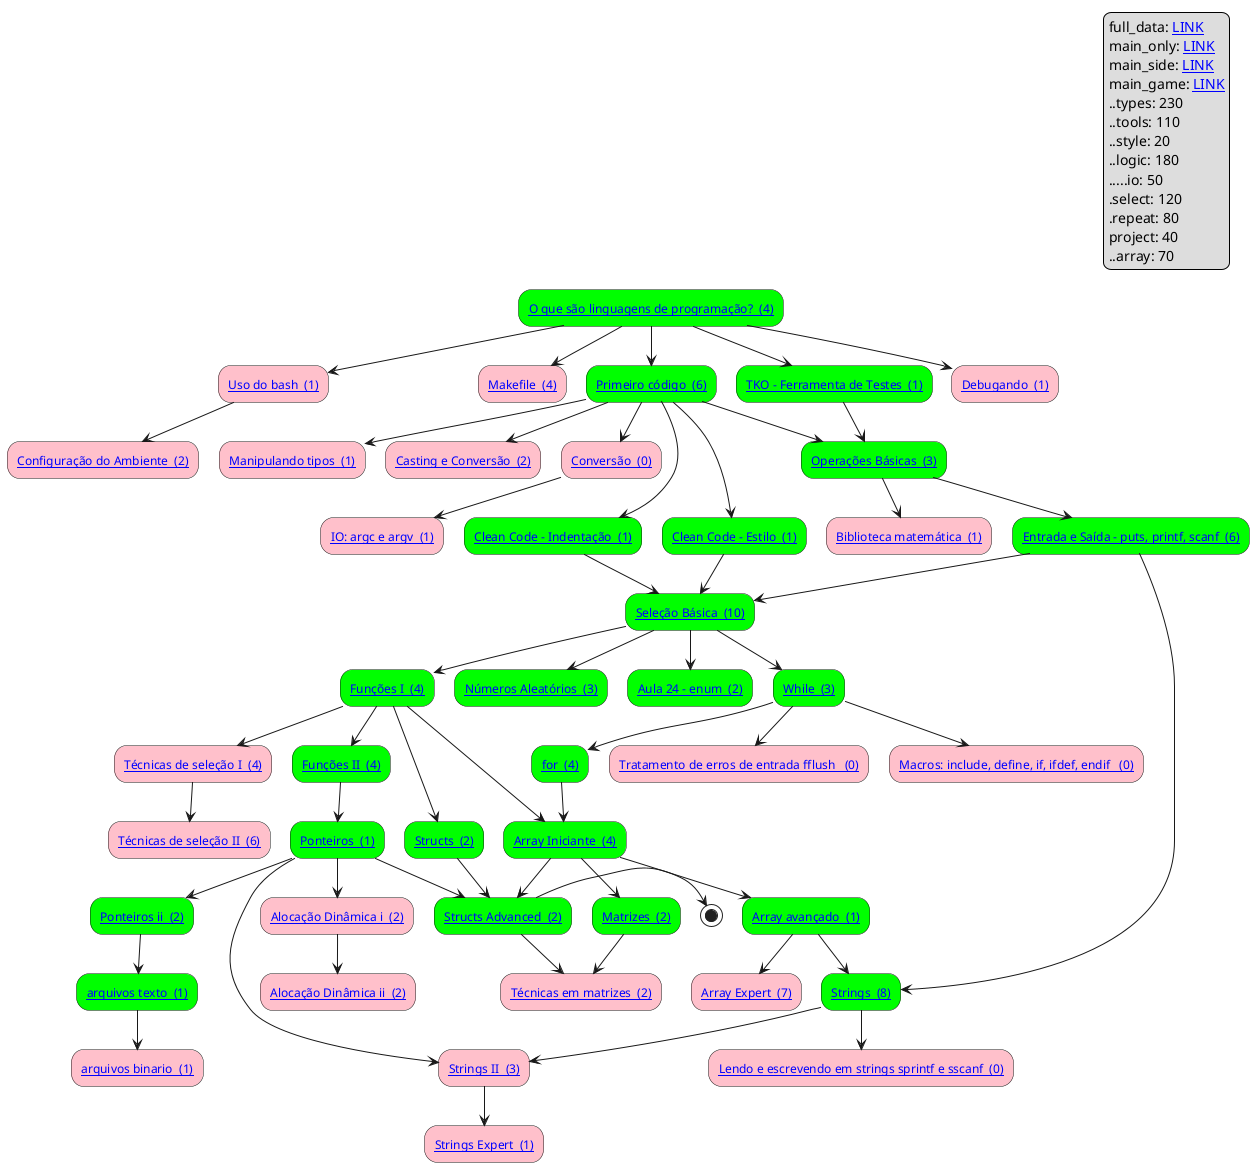 @startuml main_side
skinparam defaultFontName Hasklig
skinparam defaulttextalignment left
"[[https://github.com/senapk/c_is_fun/blob/main/graph/Readme.md#o-que-são-linguagens-de-programação-types20 O que são linguagens de programação?  (4)]]" #lime --> "[[https://github.com/senapk/c_is_fun/blob/main/graph/Readme.md#uso-do-bash-tools20 Uso do bash  (1)]]" #pink
"[[https://github.com/senapk/c_is_fun/blob/main/graph/Readme.md#uso-do-bash-tools20 Uso do bash  (1)]]" #pink --> "[[https://github.com/senapk/c_is_fun/blob/main/graph/Readme.md#configuração-do-ambiente-tools30 Configuração do Ambiente  (2)]]" #pink
"[[https://github.com/senapk/c_is_fun/blob/main/graph/Readme.md#o-que-são-linguagens-de-programação-types20 O que são linguagens de programação?  (4)]]" #lime --> "[[https://github.com/senapk/c_is_fun/blob/main/graph/Readme.md#makefile-tools30 Makefile  (4)]]" #pink
"[[https://github.com/senapk/c_is_fun/blob/main/graph/Readme.md#o-que-são-linguagens-de-programação-types20 O que são linguagens de programação?  (4)]]" #lime --> "[[https://github.com/senapk/c_is_fun/blob/main/graph/Readme.md#primeiro-código-types30 Primeiro código  (6)]]" #lime
"[[https://github.com/senapk/c_is_fun/blob/main/graph/Readme.md#entrada-e-saída---puts-printf-scanf-io10 Entrada e Saída - puts, printf, scanf  (6)]]" #lime --> "[[https://github.com/senapk/c_is_fun/blob/main/graph/Readme.md#strings-types10-select10 Strings  (8)]]" #lime
"[[https://github.com/senapk/c_is_fun/blob/main/graph/Readme.md#primeiro-código-types30 Primeiro código  (6)]]" #lime --> "[[https://github.com/senapk/c_is_fun/blob/main/graph/Readme.md#clean-code---estilo-style10 Clean Code - Estilo  (1)]]" #lime
"[[https://github.com/senapk/c_is_fun/blob/main/graph/Readme.md#primeiro-código-types30 Primeiro código  (6)]]" #lime --> "[[https://github.com/senapk/c_is_fun/blob/main/graph/Readme.md#clean-code---indentação-style10 Clean Code - Indentação  (1)]]" #lime
"[[https://github.com/senapk/c_is_fun/blob/main/graph/Readme.md#primeiro-código-types30 Primeiro código  (6)]]" #lime --> "[[https://github.com/senapk/c_is_fun/blob/main/graph/Readme.md#manipulando-tipos-types10 Manipulando tipos  (1)]]" #pink
"[[https://github.com/senapk/c_is_fun/blob/main/graph/Readme.md#primeiro-código-types30 Primeiro código  (6)]]" #lime --> "[[https://github.com/senapk/c_is_fun/blob/main/graph/Readme.md#casting-e-conversão-types10 Casting e Conversão  (2)]]" #pink
"[[https://github.com/senapk/c_is_fun/blob/main/graph/Readme.md#primeiro-código-types30 Primeiro código  (6)]]" #lime --> "[[https://github.com/senapk/c_is_fun/blob/main/graph/Readme.md#conversão-types10 Conversão  (0)]]" #pink
"[[https://github.com/senapk/c_is_fun/blob/main/graph/Readme.md#primeiro-código-types30 Primeiro código  (6)]]" #lime --> "[[https://github.com/senapk/c_is_fun/blob/main/graph/Readme.md#operações-básicas-logic10 Operações Básicas  (3)]]" #lime
"[[https://github.com/senapk/c_is_fun/blob/main/graph/Readme.md#tko---ferramenta-de-testes-tools10 TKO - Ferramenta de Testes  (1)]]" #lime --> "[[https://github.com/senapk/c_is_fun/blob/main/graph/Readme.md#operações-básicas-logic10 Operações Básicas  (3)]]" #lime
"[[https://github.com/senapk/c_is_fun/blob/main/graph/Readme.md#operações-básicas-logic10 Operações Básicas  (3)]]" #lime --> "[[https://github.com/senapk/c_is_fun/blob/main/graph/Readme.md#biblioteca-matemática-logic10 Biblioteca matemática  (1)]]" #pink
"[[https://github.com/senapk/c_is_fun/blob/main/graph/Readme.md#operações-básicas-logic10 Operações Básicas  (3)]]" #lime --> "[[https://github.com/senapk/c_is_fun/blob/main/graph/Readme.md#entrada-e-saída---puts-printf-scanf-io10 Entrada e Saída - puts, printf, scanf  (6)]]" #lime
"[[https://github.com/senapk/c_is_fun/blob/main/graph/Readme.md#strings-types10-select10 Strings  (8)]]" #lime --> "[[https://github.com/senapk/c_is_fun/blob/main/graph/Readme.md#lendo-e-escrevendo-em-strings-sprintf-e-sscanf-io10 Lendo e escrevendo em strings sprintf e sscanf  (0)]]" #pink
"[[https://github.com/senapk/c_is_fun/blob/main/graph/Readme.md#while-repeat10 While  (3)]]" #lime --> "[[https://github.com/senapk/c_is_fun/blob/main/graph/Readme.md#tratamento-de-erros-de-entrada-fflush--io10 Tratamento de erros de entrada fflush   (0)]]" #pink
"[[https://github.com/senapk/c_is_fun/blob/main/graph/Readme.md#while-repeat10 While  (3)]]" #lime --> "[[https://github.com/senapk/c_is_fun/blob/main/graph/Readme.md#macros-include-define-if-ifdef-endif--io10 Macros: include, define, if, ifdef, endif   (0)]]" #pink
"[[https://github.com/senapk/c_is_fun/blob/main/graph/Readme.md#o-que-são-linguagens-de-programação-types20 O que são linguagens de programação?  (4)]]" #lime --> "[[https://github.com/senapk/c_is_fun/blob/main/graph/Readme.md#tko---ferramenta-de-testes-tools10 TKO - Ferramenta de Testes  (1)]]" #lime
"[[https://github.com/senapk/c_is_fun/blob/main/graph/Readme.md#entrada-e-saída---puts-printf-scanf-io10 Entrada e Saída - puts, printf, scanf  (6)]]" #lime --> "[[https://github.com/senapk/c_is_fun/blob/main/graph/Readme.md#seleção-básica-select10 Seleção Básica  (10)]]" #lime
"[[https://github.com/senapk/c_is_fun/blob/main/graph/Readme.md#clean-code---estilo-style10 Clean Code - Estilo  (1)]]" #lime --> "[[https://github.com/senapk/c_is_fun/blob/main/graph/Readme.md#seleção-básica-select10 Seleção Básica  (10)]]" #lime
"[[https://github.com/senapk/c_is_fun/blob/main/graph/Readme.md#clean-code---indentação-style10 Clean Code - Indentação  (1)]]" #lime --> "[[https://github.com/senapk/c_is_fun/blob/main/graph/Readme.md#seleção-básica-select10 Seleção Básica  (10)]]" #lime
"[[https://github.com/senapk/c_is_fun/blob/main/graph/Readme.md#o-que-são-linguagens-de-programação-types20 O que são linguagens de programação?  (4)]]" #lime --> "[[https://github.com/senapk/c_is_fun/blob/main/graph/Readme.md#debugando-tools10 Debugando  (1)]]" #pink
"[[https://github.com/senapk/c_is_fun/blob/main/graph/Readme.md#funções-i-types10 Funções I  (4)]]" #lime --> "[[https://github.com/senapk/c_is_fun/blob/main/graph/Readme.md#técnicas-de-seleção-i-select10-logic10 Técnicas de seleção I  (4)]]" #pink
"[[https://github.com/senapk/c_is_fun/blob/main/graph/Readme.md#técnicas-de-seleção-i-select10-logic10 Técnicas de seleção I  (4)]]" #pink --> "[[https://github.com/senapk/c_is_fun/blob/main/graph/Readme.md#técnicas-de-seleção-ii-select10-logic10 Técnicas de seleção II  (6)]]" #pink
"[[https://github.com/senapk/c_is_fun/blob/main/graph/Readme.md#seleção-básica-select10 Seleção Básica  (10)]]" #lime --> "[[https://github.com/senapk/c_is_fun/blob/main/graph/Readme.md#funções-i-types10 Funções I  (4)]]" #lime
"[[https://github.com/senapk/c_is_fun/blob/main/graph/Readme.md#funções-i-types10 Funções I  (4)]]" #lime --> "[[https://github.com/senapk/c_is_fun/blob/main/graph/Readme.md#funções-ii-logic10 Funções II  (4)]]" #lime
"[[https://github.com/senapk/c_is_fun/blob/main/graph/Readme.md#seleção-básica-select10 Seleção Básica  (10)]]" #lime --> "[[https://github.com/senapk/c_is_fun/blob/main/graph/Readme.md#while-repeat10 While  (3)]]" #lime
"[[https://github.com/senapk/c_is_fun/blob/main/graph/Readme.md#while-repeat10 While  (3)]]" #lime --> "[[https://github.com/senapk/c_is_fun/blob/main/graph/Readme.md#for-repeat10 for  (4)]]" #lime
"[[https://github.com/senapk/c_is_fun/blob/main/graph/Readme.md#seleção-básica-select10 Seleção Básica  (10)]]" #lime --> "[[https://github.com/senapk/c_is_fun/blob/main/graph/Readme.md#números-aleatórios-tools10 Números Aleatórios  (3)]]" #lime
"[[https://github.com/senapk/c_is_fun/blob/main/graph/Readme.md#conversão-types10 Conversão  (0)]]" #pink --> "[[https://github.com/senapk/c_is_fun/blob/main/graph/Readme.md#io-argc-e-argv-io10 IO: argc e argv  (1)]]" #pink
"[[https://github.com/senapk/c_is_fun/blob/main/graph/Readme.md#for-repeat10 for  (4)]]" #lime --> "[[https://github.com/senapk/c_is_fun/blob/main/graph/Readme.md#array-iniciante-types10 Array Iniciante  (4)]]" #lime
"[[https://github.com/senapk/c_is_fun/blob/main/graph/Readme.md#funções-i-types10 Funções I  (4)]]" #lime --> "[[https://github.com/senapk/c_is_fun/blob/main/graph/Readme.md#array-iniciante-types10 Array Iniciante  (4)]]" #lime
"[[https://github.com/senapk/c_is_fun/blob/main/graph/Readme.md#array-iniciante-types10 Array Iniciante  (4)]]" #lime --> "[[https://github.com/senapk/c_is_fun/blob/main/graph/Readme.md#array-avançado-logic10-select10-repeat10 Array avançado  (1)]]" #lime
"[[https://github.com/senapk/c_is_fun/blob/main/graph/Readme.md#array-avançado-logic10-select10-repeat10 Array avançado  (1)]]" #lime --> "[[https://github.com/senapk/c_is_fun/blob/main/graph/Readme.md#array-expert-logic10-select10-repeat10 Array Expert  (7)]]" #pink
"[[https://github.com/senapk/c_is_fun/blob/main/graph/Readme.md#array-avançado-logic10-select10-repeat10 Array avançado  (1)]]" #lime --> "[[https://github.com/senapk/c_is_fun/blob/main/graph/Readme.md#strings-types10-select10 Strings  (8)]]" #lime
"[[https://github.com/senapk/c_is_fun/blob/main/graph/Readme.md#strings-types10-select10 Strings  (8)]]" #lime --> "[[https://github.com/senapk/c_is_fun/blob/main/graph/Readme.md#strings-ii-select10 Strings II  (3)]]" #pink
"[[https://github.com/senapk/c_is_fun/blob/main/graph/Readme.md#ponteiros-types10 Ponteiros  (1)]]" #lime --> "[[https://github.com/senapk/c_is_fun/blob/main/graph/Readme.md#strings-ii-select10 Strings II  (3)]]" #pink
"[[https://github.com/senapk/c_is_fun/blob/main/graph/Readme.md#strings-ii-select10 Strings II  (3)]]" #pink --> "[[https://github.com/senapk/c_is_fun/blob/main/graph/Readme.md#strings-expert-select10-repeat10-logic10 Strings Expert  (1)]]" #pink
"[[https://github.com/senapk/c_is_fun/blob/main/graph/Readme.md#funções-ii-logic10 Funções II  (4)]]" #lime --> "[[https://github.com/senapk/c_is_fun/blob/main/graph/Readme.md#ponteiros-types10 Ponteiros  (1)]]" #lime
"[[https://github.com/senapk/c_is_fun/blob/main/graph/Readme.md#funções-i-types10 Funções I  (4)]]" #lime --> "[[https://github.com/senapk/c_is_fun/blob/main/graph/Readme.md#structs-types10 Structs  (2)]]" #lime
"[[https://github.com/senapk/c_is_fun/blob/main/graph/Readme.md#array-iniciante-types10 Array Iniciante  (4)]]" #lime --> "[[https://github.com/senapk/c_is_fun/blob/main/graph/Readme.md#matrizes-types20-array30 Matrizes  (2)]]" #lime
"[[https://github.com/senapk/c_is_fun/blob/main/graph/Readme.md#matrizes-types20-array30 Matrizes  (2)]]" #lime --> "[[https://github.com/senapk/c_is_fun/blob/main/graph/Readme.md#técnicas-em-matrizes-select20-logic20-repeat20-array30 Técnicas em matrizes  (2)]]" #pink
"[[https://github.com/senapk/c_is_fun/blob/main/graph/Readme.md#structs-advanced-select20-logic30-repeat10-array10 Structs Advanced  (2)]]" #lime --> "[[https://github.com/senapk/c_is_fun/blob/main/graph/Readme.md#técnicas-em-matrizes-select20-logic20-repeat20-array30 Técnicas em matrizes  (2)]]" #pink
"[[https://github.com/senapk/c_is_fun/blob/main/graph/Readme.md#seleção-básica-select10 Seleção Básica  (10)]]" #lime --> "[[https://github.com/senapk/c_is_fun/blob/main/graph/Readme.md#aula-24---enum-types10 Aula 24 - enum  (2)]]" #lime
"[[https://github.com/senapk/c_is_fun/blob/main/graph/Readme.md#ponteiros-types10 Ponteiros  (1)]]" #lime --> "[[https://github.com/senapk/c_is_fun/blob/main/graph/Readme.md#ponteiros-ii-types10-logic10 Ponteiros ii  (2)]]" #lime
"[[https://github.com/senapk/c_is_fun/blob/main/graph/Readme.md#ponteiros-types10 Ponteiros  (1)]]" #lime --> "[[https://github.com/senapk/c_is_fun/blob/main/graph/Readme.md#alocação-dinâmica-i-types10-logic10 Alocação Dinâmica i  (2)]]" #pink
"[[https://github.com/senapk/c_is_fun/blob/main/graph/Readme.md#alocação-dinâmica-i-types10-logic10 Alocação Dinâmica i  (2)]]" #pink --> "[[https://github.com/senapk/c_is_fun/blob/main/graph/Readme.md#alocação-dinâmica-ii-types10-logic10 Alocação Dinâmica ii  (2)]]" #pink
"[[https://github.com/senapk/c_is_fun/blob/main/graph/Readme.md#ponteiros-ii-types10-logic10 Ponteiros ii  (2)]]" #lime --> "[[https://github.com/senapk/c_is_fun/blob/main/graph/Readme.md#arquivos-texto-types10-logic10 arquivos texto  (1)]]" #lime
"[[https://github.com/senapk/c_is_fun/blob/main/graph/Readme.md#arquivos-texto-types10-logic10 arquivos texto  (1)]]" #lime --> "[[https://github.com/senapk/c_is_fun/blob/main/graph/Readme.md#arquivos-binario-types10-logic10 arquivos binario  (1)]]" #pink
"[[https://github.com/senapk/c_is_fun/blob/main/graph/Readme.md#ponteiros-types10 Ponteiros  (1)]]" #lime --> "[[https://github.com/senapk/c_is_fun/blob/main/graph/Readme.md#structs-advanced-select20-logic30-repeat10-array10 Structs Advanced  (2)]]" #lime
"[[https://github.com/senapk/c_is_fun/blob/main/graph/Readme.md#array-iniciante-types10 Array Iniciante  (4)]]" #lime --> "[[https://github.com/senapk/c_is_fun/blob/main/graph/Readme.md#structs-advanced-select20-logic30-repeat10-array10 Structs Advanced  (2)]]" #lime
"[[https://github.com/senapk/c_is_fun/blob/main/graph/Readme.md#structs-types10 Structs  (2)]]" #lime --> "[[https://github.com/senapk/c_is_fun/blob/main/graph/Readme.md#structs-advanced-select20-logic30-repeat10-array10 Structs Advanced  (2)]]" #lime
"[[https://github.com/senapk/c_is_fun/blob/main/graph/Readme.md#structs-advanced-select20-logic30-repeat10-array10 Structs Advanced  (2)]]" #lime -> (*)
legend top right
    full_data: [[https://raw.githubusercontent.com/senapk/c_is_fun/main/graph/full_data.svg LINK]]
    main_only: [[https://raw.githubusercontent.com/senapk/c_is_fun/main/graph/main_only.svg LINK]]
    main_side: [[https://raw.githubusercontent.com/senapk/c_is_fun/main/graph/main_side.svg LINK]]
    main_game: [[https://raw.githubusercontent.com/senapk/c_is_fun/main/graph/main_game.svg LINK]]
  ..types: 230
  ..tools: 110
  ..style: 20
  ..logic: 180
  .....io: 50
  .select: 120
  .repeat: 80
  project: 40
  ..array: 70
end legend
@enduml